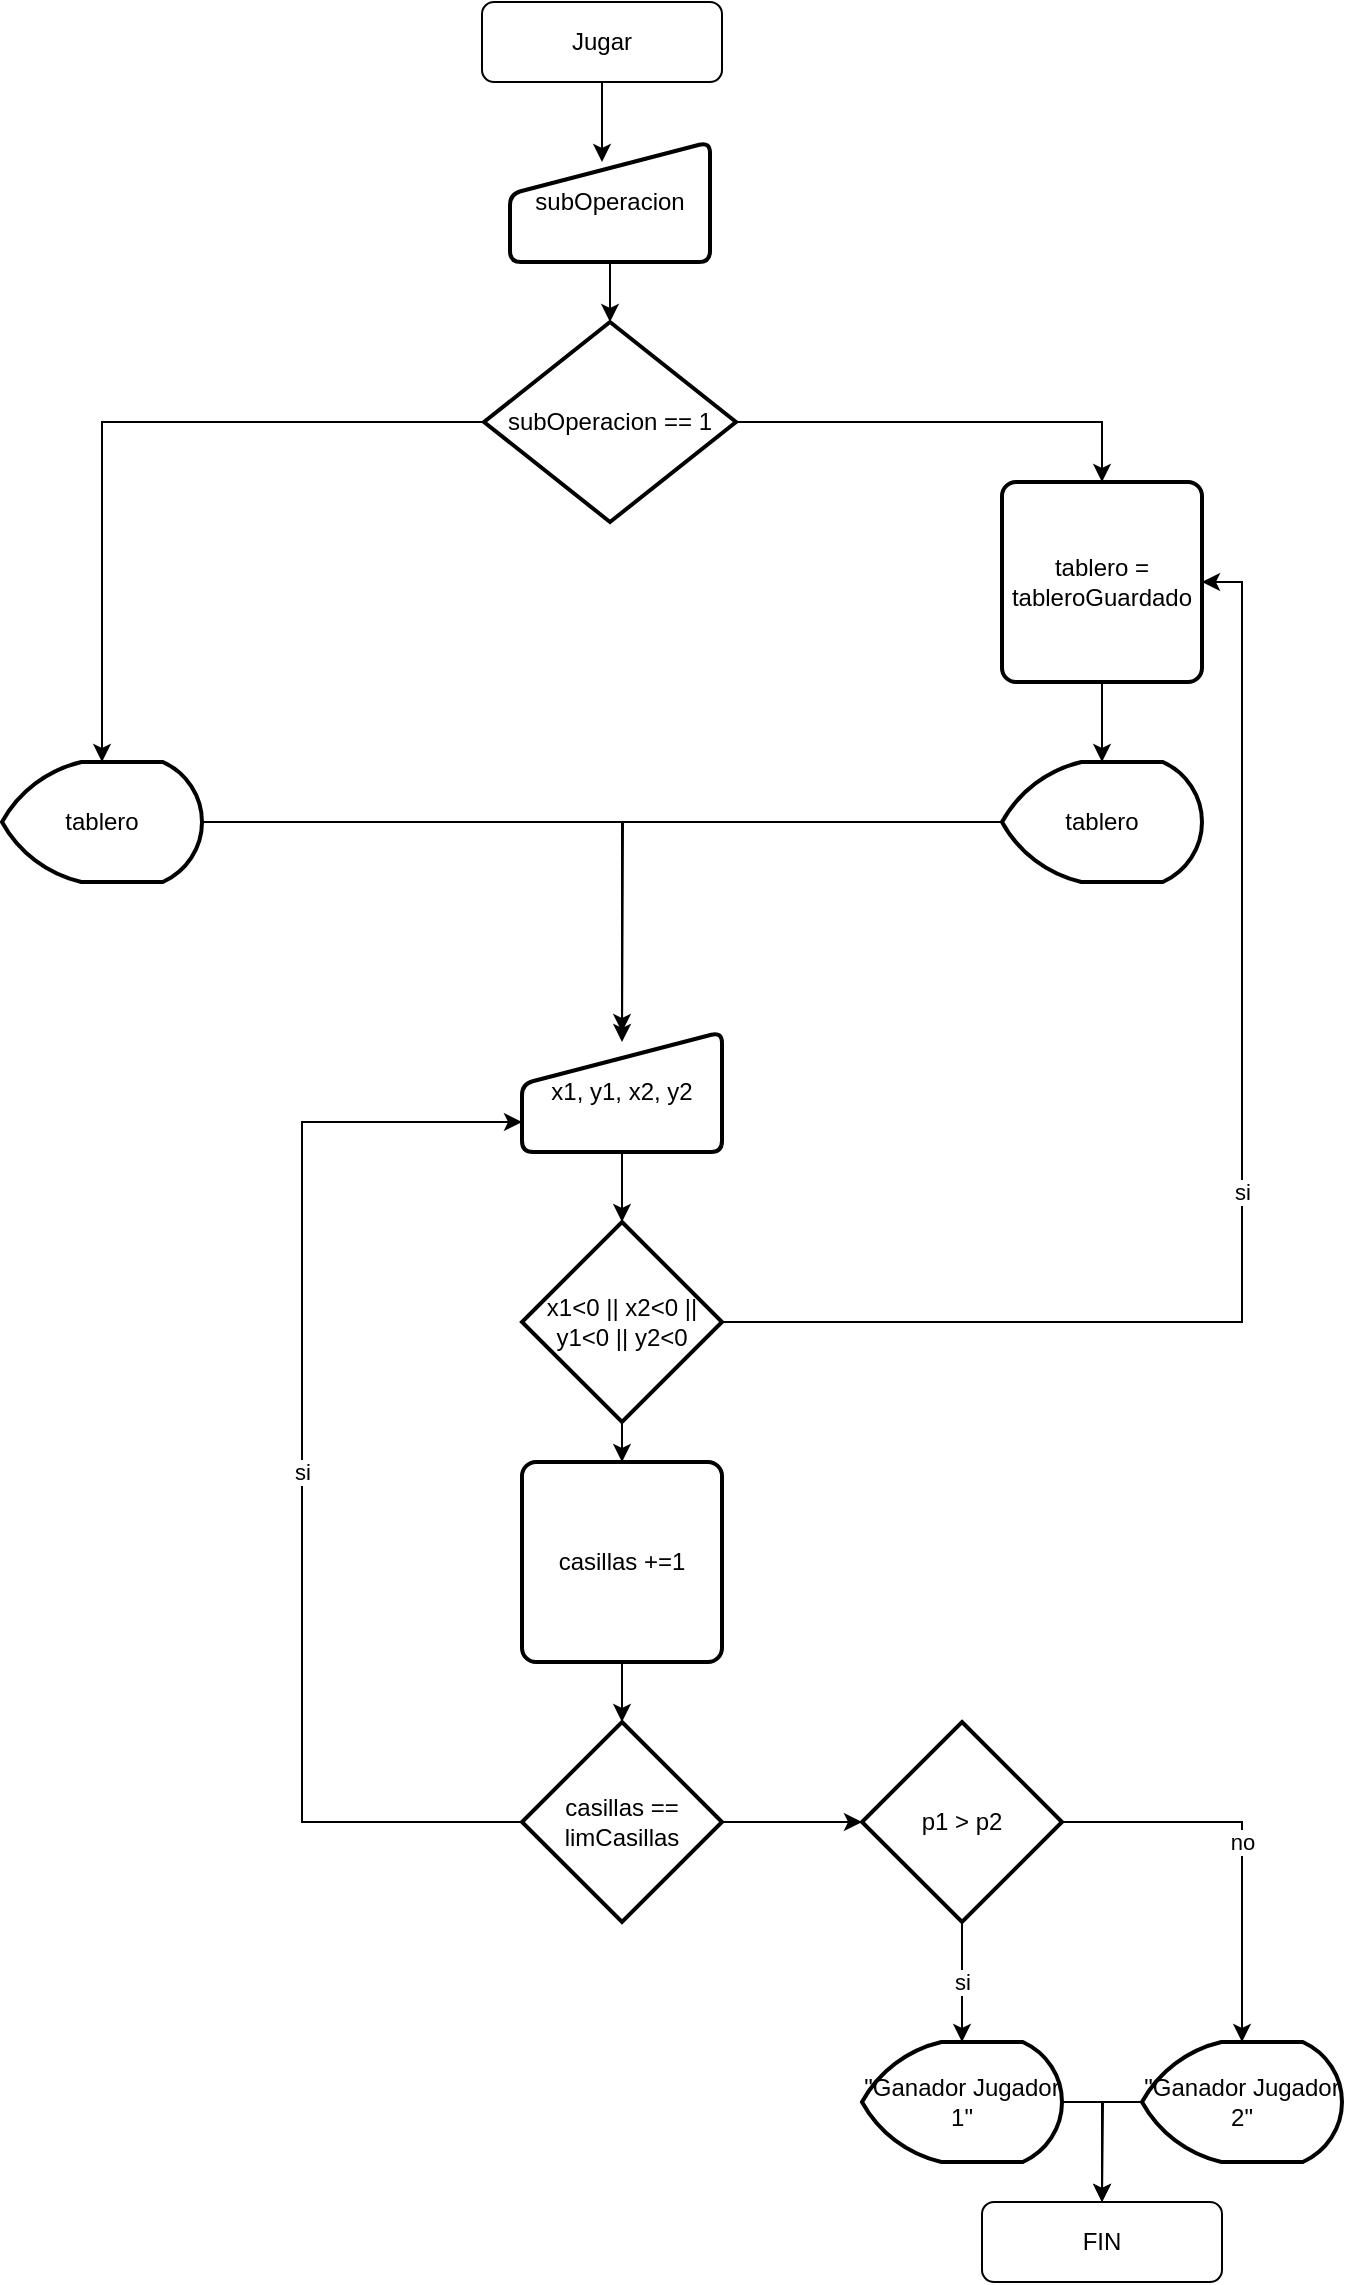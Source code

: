 <mxfile version="14.6.10" type="device"><diagram id="C5RBs43oDa-KdzZeNtuy" name="Page-1"><mxGraphModel dx="1038" dy="552" grid="1" gridSize="10" guides="1" tooltips="1" connect="1" arrows="1" fold="1" page="1" pageScale="1" pageWidth="827" pageHeight="1169" math="0" shadow="0"><root><mxCell id="WIyWlLk6GJQsqaUBKTNV-0"/><mxCell id="WIyWlLk6GJQsqaUBKTNV-1" parent="WIyWlLk6GJQsqaUBKTNV-0"/><mxCell id="ylawW8nOiuHDI_4FPvQr-1" style="edgeStyle=orthogonalEdgeStyle;rounded=0;orthogonalLoop=1;jettySize=auto;html=1;exitX=0.5;exitY=1;exitDx=0;exitDy=0;entryX=0.5;entryY=0;entryDx=0;entryDy=0;entryPerimeter=0;" edge="1" parent="WIyWlLk6GJQsqaUBKTNV-1" source="WIyWlLk6GJQsqaUBKTNV-3"><mxGeometry relative="1" as="geometry"><mxPoint x="410" y="90" as="targetPoint"/></mxGeometry></mxCell><mxCell id="WIyWlLk6GJQsqaUBKTNV-3" value="Jugar" style="rounded=1;whiteSpace=wrap;html=1;fontSize=12;glass=0;strokeWidth=1;shadow=0;" parent="WIyWlLk6GJQsqaUBKTNV-1" vertex="1"><mxGeometry x="350" y="10" width="120" height="40" as="geometry"/></mxCell><mxCell id="ylawW8nOiuHDI_4FPvQr-4" style="edgeStyle=orthogonalEdgeStyle;rounded=0;orthogonalLoop=1;jettySize=auto;html=1;exitX=0.5;exitY=1;exitDx=0;exitDy=0;entryX=0.5;entryY=0;entryDx=0;entryDy=0;entryPerimeter=0;" edge="1" parent="WIyWlLk6GJQsqaUBKTNV-1" source="ylawW8nOiuHDI_4FPvQr-2" target="ylawW8nOiuHDI_4FPvQr-3"><mxGeometry relative="1" as="geometry"/></mxCell><mxCell id="ylawW8nOiuHDI_4FPvQr-2" value="subOperacion" style="html=1;strokeWidth=2;shape=manualInput;whiteSpace=wrap;rounded=1;size=26;arcSize=11;" vertex="1" parent="WIyWlLk6GJQsqaUBKTNV-1"><mxGeometry x="364" y="80" width="100" height="60" as="geometry"/></mxCell><mxCell id="ylawW8nOiuHDI_4FPvQr-5" style="edgeStyle=orthogonalEdgeStyle;rounded=0;orthogonalLoop=1;jettySize=auto;html=1;exitX=0;exitY=0.5;exitDx=0;exitDy=0;exitPerimeter=0;entryX=0.5;entryY=0;entryDx=0;entryDy=0;entryPerimeter=0;" edge="1" parent="WIyWlLk6GJQsqaUBKTNV-1" source="ylawW8nOiuHDI_4FPvQr-3" target="ylawW8nOiuHDI_4FPvQr-6"><mxGeometry relative="1" as="geometry"><mxPoint x="160" y="320" as="targetPoint"/></mxGeometry></mxCell><mxCell id="ylawW8nOiuHDI_4FPvQr-8" style="edgeStyle=orthogonalEdgeStyle;rounded=0;orthogonalLoop=1;jettySize=auto;html=1;exitX=1;exitY=0.5;exitDx=0;exitDy=0;exitPerimeter=0;entryX=0.5;entryY=0;entryDx=0;entryDy=0;" edge="1" parent="WIyWlLk6GJQsqaUBKTNV-1" source="ylawW8nOiuHDI_4FPvQr-3" target="ylawW8nOiuHDI_4FPvQr-7"><mxGeometry relative="1" as="geometry"/></mxCell><mxCell id="ylawW8nOiuHDI_4FPvQr-3" value="subOperacion == 1" style="strokeWidth=2;html=1;shape=mxgraph.flowchart.decision;whiteSpace=wrap;" vertex="1" parent="WIyWlLk6GJQsqaUBKTNV-1"><mxGeometry x="351" y="170" width="126" height="100" as="geometry"/></mxCell><mxCell id="ylawW8nOiuHDI_4FPvQr-12" style="edgeStyle=orthogonalEdgeStyle;rounded=0;orthogonalLoop=1;jettySize=auto;html=1;exitX=1;exitY=0.5;exitDx=0;exitDy=0;exitPerimeter=0;entryX=0.5;entryY=0;entryDx=0;entryDy=0;" edge="1" parent="WIyWlLk6GJQsqaUBKTNV-1" source="ylawW8nOiuHDI_4FPvQr-6" target="ylawW8nOiuHDI_4FPvQr-11"><mxGeometry relative="1" as="geometry"/></mxCell><mxCell id="ylawW8nOiuHDI_4FPvQr-6" value="tablero" style="strokeWidth=2;html=1;shape=mxgraph.flowchart.display;whiteSpace=wrap;" vertex="1" parent="WIyWlLk6GJQsqaUBKTNV-1"><mxGeometry x="110" y="390" width="100" height="60" as="geometry"/></mxCell><mxCell id="ylawW8nOiuHDI_4FPvQr-10" style="edgeStyle=orthogonalEdgeStyle;rounded=0;orthogonalLoop=1;jettySize=auto;html=1;exitX=0.5;exitY=1;exitDx=0;exitDy=0;entryX=0.5;entryY=0;entryDx=0;entryDy=0;entryPerimeter=0;" edge="1" parent="WIyWlLk6GJQsqaUBKTNV-1" source="ylawW8nOiuHDI_4FPvQr-7" target="ylawW8nOiuHDI_4FPvQr-9"><mxGeometry relative="1" as="geometry"/></mxCell><mxCell id="ylawW8nOiuHDI_4FPvQr-7" value="tablero = tableroGuardado" style="rounded=1;whiteSpace=wrap;html=1;absoluteArcSize=1;arcSize=14;strokeWidth=2;" vertex="1" parent="WIyWlLk6GJQsqaUBKTNV-1"><mxGeometry x="610" y="250" width="100" height="100" as="geometry"/></mxCell><mxCell id="ylawW8nOiuHDI_4FPvQr-13" style="edgeStyle=orthogonalEdgeStyle;rounded=0;orthogonalLoop=1;jettySize=auto;html=1;exitX=0;exitY=0.5;exitDx=0;exitDy=0;exitPerimeter=0;" edge="1" parent="WIyWlLk6GJQsqaUBKTNV-1" source="ylawW8nOiuHDI_4FPvQr-9"><mxGeometry relative="1" as="geometry"><mxPoint x="420" y="530" as="targetPoint"/></mxGeometry></mxCell><mxCell id="ylawW8nOiuHDI_4FPvQr-9" value="tablero" style="strokeWidth=2;html=1;shape=mxgraph.flowchart.display;whiteSpace=wrap;" vertex="1" parent="WIyWlLk6GJQsqaUBKTNV-1"><mxGeometry x="610" y="390" width="100" height="60" as="geometry"/></mxCell><mxCell id="ylawW8nOiuHDI_4FPvQr-15" style="edgeStyle=orthogonalEdgeStyle;rounded=0;orthogonalLoop=1;jettySize=auto;html=1;exitX=0.5;exitY=1;exitDx=0;exitDy=0;entryX=0.5;entryY=0;entryDx=0;entryDy=0;entryPerimeter=0;" edge="1" parent="WIyWlLk6GJQsqaUBKTNV-1" source="ylawW8nOiuHDI_4FPvQr-11" target="ylawW8nOiuHDI_4FPvQr-14"><mxGeometry relative="1" as="geometry"/></mxCell><mxCell id="ylawW8nOiuHDI_4FPvQr-11" value="x1, y1, x2, y2" style="html=1;strokeWidth=2;shape=manualInput;whiteSpace=wrap;rounded=1;size=26;arcSize=11;" vertex="1" parent="WIyWlLk6GJQsqaUBKTNV-1"><mxGeometry x="370" y="525" width="100" height="60" as="geometry"/></mxCell><mxCell id="ylawW8nOiuHDI_4FPvQr-17" value="si" style="edgeStyle=orthogonalEdgeStyle;rounded=0;orthogonalLoop=1;jettySize=auto;html=1;exitX=1;exitY=0.5;exitDx=0;exitDy=0;exitPerimeter=0;entryX=1;entryY=0.5;entryDx=0;entryDy=0;" edge="1" parent="WIyWlLk6GJQsqaUBKTNV-1" source="ylawW8nOiuHDI_4FPvQr-14" target="ylawW8nOiuHDI_4FPvQr-7"><mxGeometry relative="1" as="geometry"/></mxCell><mxCell id="ylawW8nOiuHDI_4FPvQr-20" style="edgeStyle=orthogonalEdgeStyle;rounded=0;orthogonalLoop=1;jettySize=auto;html=1;exitX=0.5;exitY=1;exitDx=0;exitDy=0;exitPerimeter=0;entryX=0.5;entryY=0;entryDx=0;entryDy=0;" edge="1" parent="WIyWlLk6GJQsqaUBKTNV-1" source="ylawW8nOiuHDI_4FPvQr-14" target="ylawW8nOiuHDI_4FPvQr-19"><mxGeometry relative="1" as="geometry"/></mxCell><mxCell id="ylawW8nOiuHDI_4FPvQr-14" value="x1&amp;lt;0 || x2&amp;lt;0 || y1&amp;lt;0 || y2&amp;lt;0" style="strokeWidth=2;html=1;shape=mxgraph.flowchart.decision;whiteSpace=wrap;" vertex="1" parent="WIyWlLk6GJQsqaUBKTNV-1"><mxGeometry x="370" y="620" width="100" height="100" as="geometry"/></mxCell><mxCell id="ylawW8nOiuHDI_4FPvQr-22" style="edgeStyle=orthogonalEdgeStyle;rounded=0;orthogonalLoop=1;jettySize=auto;html=1;exitX=0.5;exitY=1;exitDx=0;exitDy=0;entryX=0.5;entryY=0;entryDx=0;entryDy=0;entryPerimeter=0;" edge="1" parent="WIyWlLk6GJQsqaUBKTNV-1" source="ylawW8nOiuHDI_4FPvQr-19" target="ylawW8nOiuHDI_4FPvQr-21"><mxGeometry relative="1" as="geometry"/></mxCell><mxCell id="ylawW8nOiuHDI_4FPvQr-19" value="casillas +=1" style="rounded=1;whiteSpace=wrap;html=1;absoluteArcSize=1;arcSize=14;strokeWidth=2;" vertex="1" parent="WIyWlLk6GJQsqaUBKTNV-1"><mxGeometry x="370" y="740" width="100" height="100" as="geometry"/></mxCell><mxCell id="ylawW8nOiuHDI_4FPvQr-23" value="si" style="edgeStyle=orthogonalEdgeStyle;rounded=0;orthogonalLoop=1;jettySize=auto;html=1;exitX=0;exitY=0.5;exitDx=0;exitDy=0;exitPerimeter=0;entryX=0;entryY=0.75;entryDx=0;entryDy=0;" edge="1" parent="WIyWlLk6GJQsqaUBKTNV-1" source="ylawW8nOiuHDI_4FPvQr-21" target="ylawW8nOiuHDI_4FPvQr-11"><mxGeometry relative="1" as="geometry"><Array as="points"><mxPoint x="260" y="920"/><mxPoint x="260" y="570"/></Array></mxGeometry></mxCell><mxCell id="ylawW8nOiuHDI_4FPvQr-25" style="edgeStyle=orthogonalEdgeStyle;rounded=0;orthogonalLoop=1;jettySize=auto;html=1;exitX=1;exitY=0.5;exitDx=0;exitDy=0;exitPerimeter=0;entryX=0;entryY=0.5;entryDx=0;entryDy=0;entryPerimeter=0;" edge="1" parent="WIyWlLk6GJQsqaUBKTNV-1" source="ylawW8nOiuHDI_4FPvQr-21" target="ylawW8nOiuHDI_4FPvQr-24"><mxGeometry relative="1" as="geometry"/></mxCell><mxCell id="ylawW8nOiuHDI_4FPvQr-21" value="casillas == limCasillas" style="strokeWidth=2;html=1;shape=mxgraph.flowchart.decision;whiteSpace=wrap;" vertex="1" parent="WIyWlLk6GJQsqaUBKTNV-1"><mxGeometry x="370" y="870" width="100" height="100" as="geometry"/></mxCell><mxCell id="ylawW8nOiuHDI_4FPvQr-27" value="si" style="edgeStyle=orthogonalEdgeStyle;rounded=0;orthogonalLoop=1;jettySize=auto;html=1;exitX=0.5;exitY=1;exitDx=0;exitDy=0;exitPerimeter=0;entryX=0.5;entryY=0;entryDx=0;entryDy=0;entryPerimeter=0;" edge="1" parent="WIyWlLk6GJQsqaUBKTNV-1" source="ylawW8nOiuHDI_4FPvQr-24" target="ylawW8nOiuHDI_4FPvQr-26"><mxGeometry relative="1" as="geometry"/></mxCell><mxCell id="ylawW8nOiuHDI_4FPvQr-29" value="no" style="edgeStyle=orthogonalEdgeStyle;rounded=0;orthogonalLoop=1;jettySize=auto;html=1;exitX=1;exitY=0.5;exitDx=0;exitDy=0;exitPerimeter=0;entryX=0.5;entryY=0;entryDx=0;entryDy=0;entryPerimeter=0;" edge="1" parent="WIyWlLk6GJQsqaUBKTNV-1" source="ylawW8nOiuHDI_4FPvQr-24" target="ylawW8nOiuHDI_4FPvQr-28"><mxGeometry relative="1" as="geometry"/></mxCell><mxCell id="ylawW8nOiuHDI_4FPvQr-24" value="p1 &amp;gt; p2" style="strokeWidth=2;html=1;shape=mxgraph.flowchart.decision;whiteSpace=wrap;" vertex="1" parent="WIyWlLk6GJQsqaUBKTNV-1"><mxGeometry x="540" y="870" width="100" height="100" as="geometry"/></mxCell><mxCell id="ylawW8nOiuHDI_4FPvQr-34" style="edgeStyle=orthogonalEdgeStyle;rounded=0;orthogonalLoop=1;jettySize=auto;html=1;exitX=1;exitY=0.5;exitDx=0;exitDy=0;exitPerimeter=0;" edge="1" parent="WIyWlLk6GJQsqaUBKTNV-1" source="ylawW8nOiuHDI_4FPvQr-26"><mxGeometry relative="1" as="geometry"><mxPoint x="660" y="1110" as="targetPoint"/></mxGeometry></mxCell><mxCell id="ylawW8nOiuHDI_4FPvQr-26" value="&quot;Ganador Jugador 1&quot;" style="strokeWidth=2;html=1;shape=mxgraph.flowchart.display;whiteSpace=wrap;" vertex="1" parent="WIyWlLk6GJQsqaUBKTNV-1"><mxGeometry x="540" y="1030" width="100" height="60" as="geometry"/></mxCell><mxCell id="ylawW8nOiuHDI_4FPvQr-33" style="edgeStyle=orthogonalEdgeStyle;rounded=0;orthogonalLoop=1;jettySize=auto;html=1;exitX=0;exitY=0.5;exitDx=0;exitDy=0;exitPerimeter=0;entryX=0.5;entryY=0;entryDx=0;entryDy=0;" edge="1" parent="WIyWlLk6GJQsqaUBKTNV-1" source="ylawW8nOiuHDI_4FPvQr-28" target="ylawW8nOiuHDI_4FPvQr-30"><mxGeometry relative="1" as="geometry"/></mxCell><mxCell id="ylawW8nOiuHDI_4FPvQr-28" value="&quot;Ganador Jugador 2&quot;" style="strokeWidth=2;html=1;shape=mxgraph.flowchart.display;whiteSpace=wrap;" vertex="1" parent="WIyWlLk6GJQsqaUBKTNV-1"><mxGeometry x="680" y="1030" width="100" height="60" as="geometry"/></mxCell><mxCell id="ylawW8nOiuHDI_4FPvQr-30" value="FIN" style="rounded=1;whiteSpace=wrap;html=1;fontSize=12;glass=0;strokeWidth=1;shadow=0;" vertex="1" parent="WIyWlLk6GJQsqaUBKTNV-1"><mxGeometry x="600" y="1110" width="120" height="40" as="geometry"/></mxCell></root></mxGraphModel></diagram></mxfile>